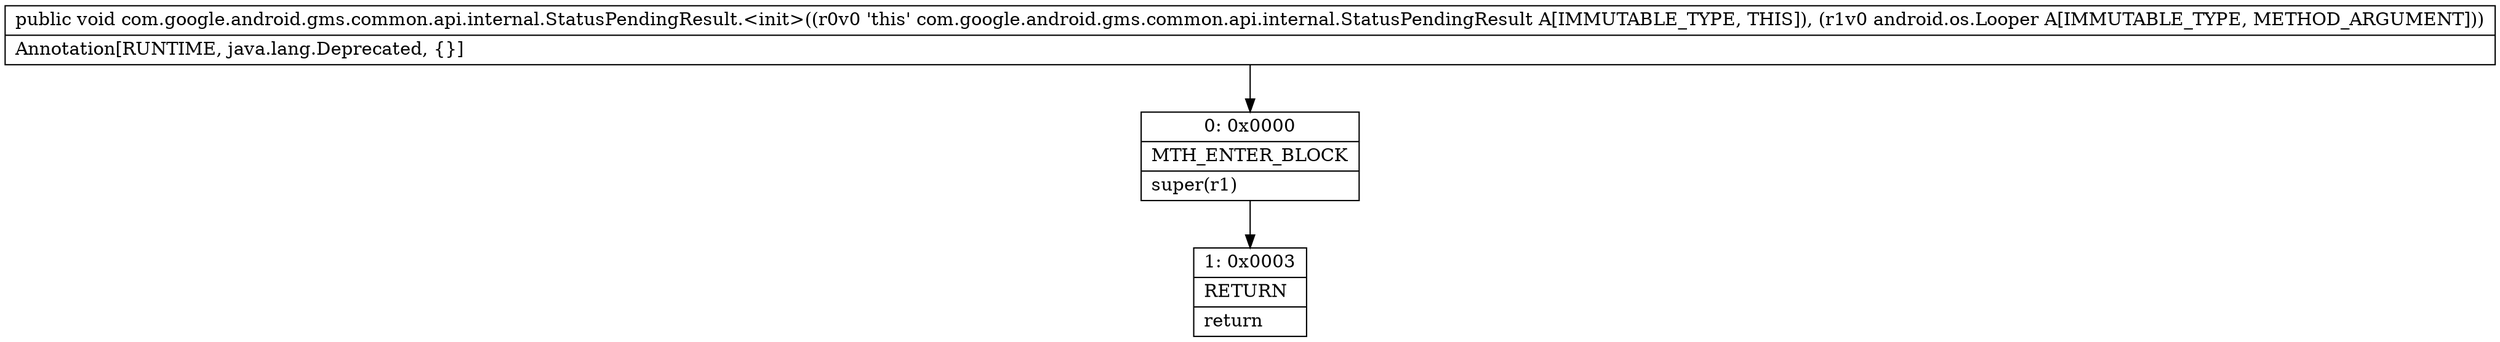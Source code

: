 digraph "CFG forcom.google.android.gms.common.api.internal.StatusPendingResult.\<init\>(Landroid\/os\/Looper;)V" {
Node_0 [shape=record,label="{0\:\ 0x0000|MTH_ENTER_BLOCK\l|super(r1)\l}"];
Node_1 [shape=record,label="{1\:\ 0x0003|RETURN\l|return\l}"];
MethodNode[shape=record,label="{public void com.google.android.gms.common.api.internal.StatusPendingResult.\<init\>((r0v0 'this' com.google.android.gms.common.api.internal.StatusPendingResult A[IMMUTABLE_TYPE, THIS]), (r1v0 android.os.Looper A[IMMUTABLE_TYPE, METHOD_ARGUMENT]))  | Annotation[RUNTIME, java.lang.Deprecated, \{\}]\l}"];
MethodNode -> Node_0;
Node_0 -> Node_1;
}

